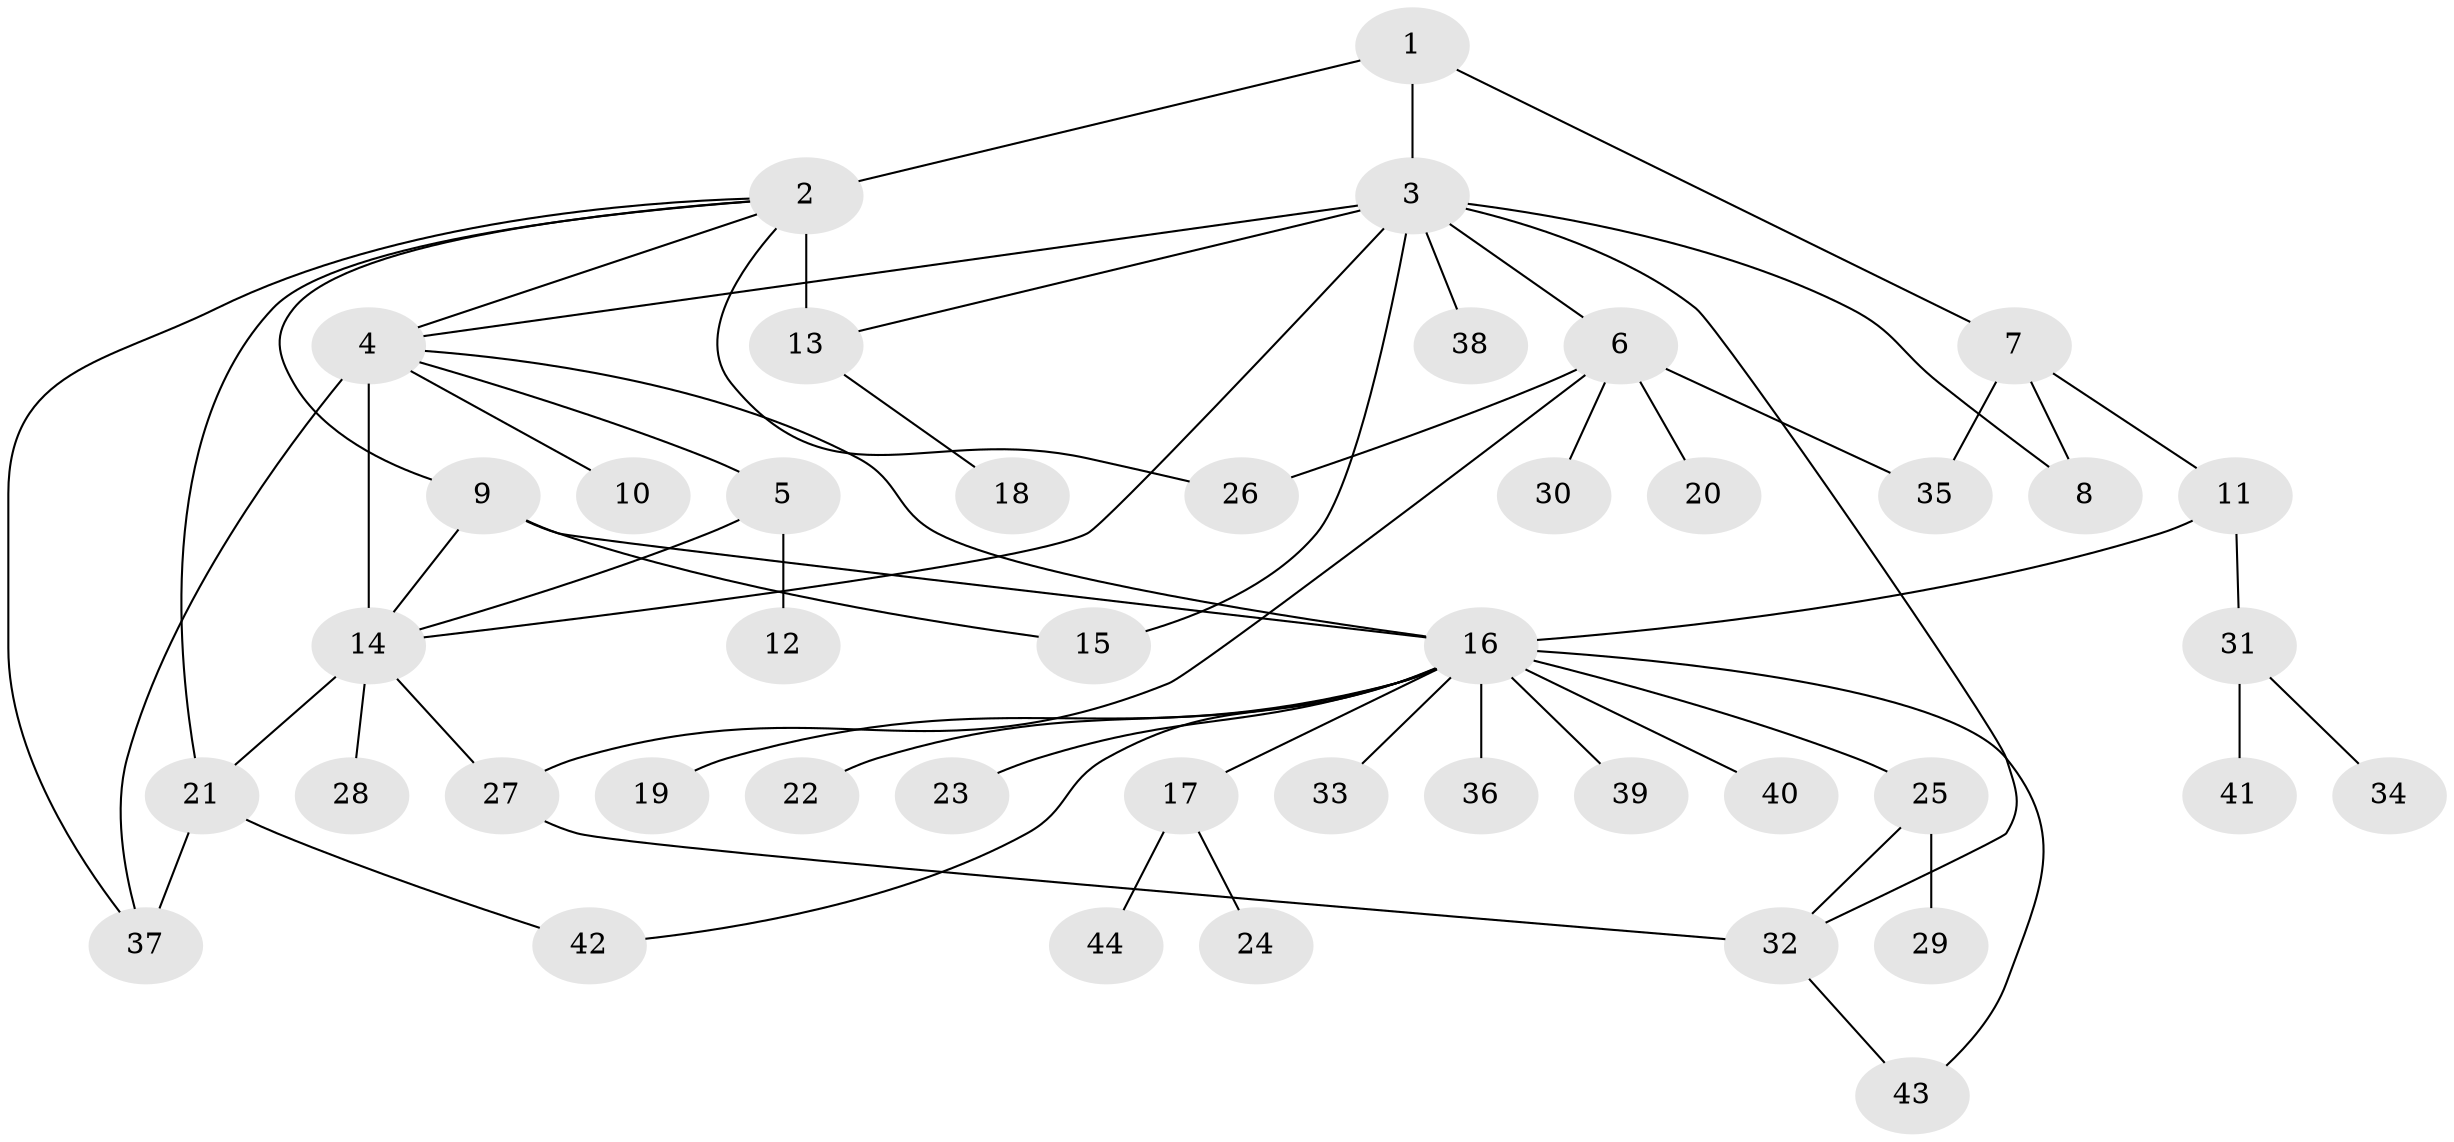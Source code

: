 // original degree distribution, {4: 0.11363636363636363, 12: 0.011363636363636364, 10: 0.011363636363636364, 7: 0.011363636363636364, 6: 0.011363636363636364, 2: 0.2727272727272727, 5: 0.022727272727272728, 1: 0.48863636363636365, 16: 0.011363636363636364, 15: 0.011363636363636364, 3: 0.03409090909090909}
// Generated by graph-tools (version 1.1) at 2025/35/03/09/25 02:35:43]
// undirected, 44 vertices, 62 edges
graph export_dot {
graph [start="1"]
  node [color=gray90,style=filled];
  1;
  2;
  3;
  4;
  5;
  6;
  7;
  8;
  9;
  10;
  11;
  12;
  13;
  14;
  15;
  16;
  17;
  18;
  19;
  20;
  21;
  22;
  23;
  24;
  25;
  26;
  27;
  28;
  29;
  30;
  31;
  32;
  33;
  34;
  35;
  36;
  37;
  38;
  39;
  40;
  41;
  42;
  43;
  44;
  1 -- 2 [weight=1.0];
  1 -- 3 [weight=1.0];
  1 -- 7 [weight=1.0];
  2 -- 4 [weight=1.0];
  2 -- 9 [weight=1.0];
  2 -- 13 [weight=5.0];
  2 -- 21 [weight=1.0];
  2 -- 26 [weight=1.0];
  2 -- 37 [weight=1.0];
  3 -- 4 [weight=1.0];
  3 -- 6 [weight=1.0];
  3 -- 8 [weight=1.0];
  3 -- 13 [weight=1.0];
  3 -- 14 [weight=1.0];
  3 -- 15 [weight=1.0];
  3 -- 32 [weight=1.0];
  3 -- 38 [weight=1.0];
  4 -- 5 [weight=1.0];
  4 -- 10 [weight=1.0];
  4 -- 14 [weight=9.0];
  4 -- 16 [weight=1.0];
  4 -- 37 [weight=1.0];
  5 -- 12 [weight=1.0];
  5 -- 14 [weight=1.0];
  6 -- 20 [weight=1.0];
  6 -- 26 [weight=1.0];
  6 -- 27 [weight=1.0];
  6 -- 30 [weight=1.0];
  6 -- 35 [weight=1.0];
  7 -- 8 [weight=1.0];
  7 -- 11 [weight=1.0];
  7 -- 35 [weight=2.0];
  9 -- 14 [weight=1.0];
  9 -- 15 [weight=1.0];
  9 -- 16 [weight=1.0];
  11 -- 16 [weight=1.0];
  11 -- 31 [weight=1.0];
  13 -- 18 [weight=1.0];
  14 -- 21 [weight=1.0];
  14 -- 27 [weight=1.0];
  14 -- 28 [weight=1.0];
  16 -- 17 [weight=1.0];
  16 -- 19 [weight=1.0];
  16 -- 22 [weight=1.0];
  16 -- 23 [weight=1.0];
  16 -- 25 [weight=1.0];
  16 -- 33 [weight=1.0];
  16 -- 36 [weight=1.0];
  16 -- 39 [weight=1.0];
  16 -- 40 [weight=1.0];
  16 -- 42 [weight=1.0];
  16 -- 43 [weight=1.0];
  17 -- 24 [weight=1.0];
  17 -- 44 [weight=1.0];
  21 -- 37 [weight=2.0];
  21 -- 42 [weight=1.0];
  25 -- 29 [weight=1.0];
  25 -- 32 [weight=1.0];
  27 -- 32 [weight=1.0];
  31 -- 34 [weight=1.0];
  31 -- 41 [weight=1.0];
  32 -- 43 [weight=1.0];
}
